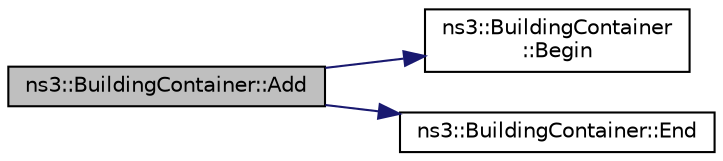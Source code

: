 digraph "ns3::BuildingContainer::Add"
{
  edge [fontname="Helvetica",fontsize="10",labelfontname="Helvetica",labelfontsize="10"];
  node [fontname="Helvetica",fontsize="10",shape=record];
  rankdir="LR";
  Node1 [label="ns3::BuildingContainer::Add",height=0.2,width=0.4,color="black", fillcolor="grey75", style="filled", fontcolor="black"];
  Node1 -> Node2 [color="midnightblue",fontsize="10",style="solid"];
  Node2 [label="ns3::BuildingContainer\l::Begin",height=0.2,width=0.4,color="black", fillcolor="white", style="filled",URL="$d9/d61/classns3_1_1BuildingContainer.html#a91c467c923bd0e1e619d5e89f58a0f74",tooltip="Get an iterator which refers to the first Building in the container. "];
  Node1 -> Node3 [color="midnightblue",fontsize="10",style="solid"];
  Node3 [label="ns3::BuildingContainer::End",height=0.2,width=0.4,color="black", fillcolor="white", style="filled",URL="$d9/d61/classns3_1_1BuildingContainer.html#a59457d2417a690372733ea18ea554fea",tooltip="Get an iterator which indicates past-the-last Building in the container. "];
}
